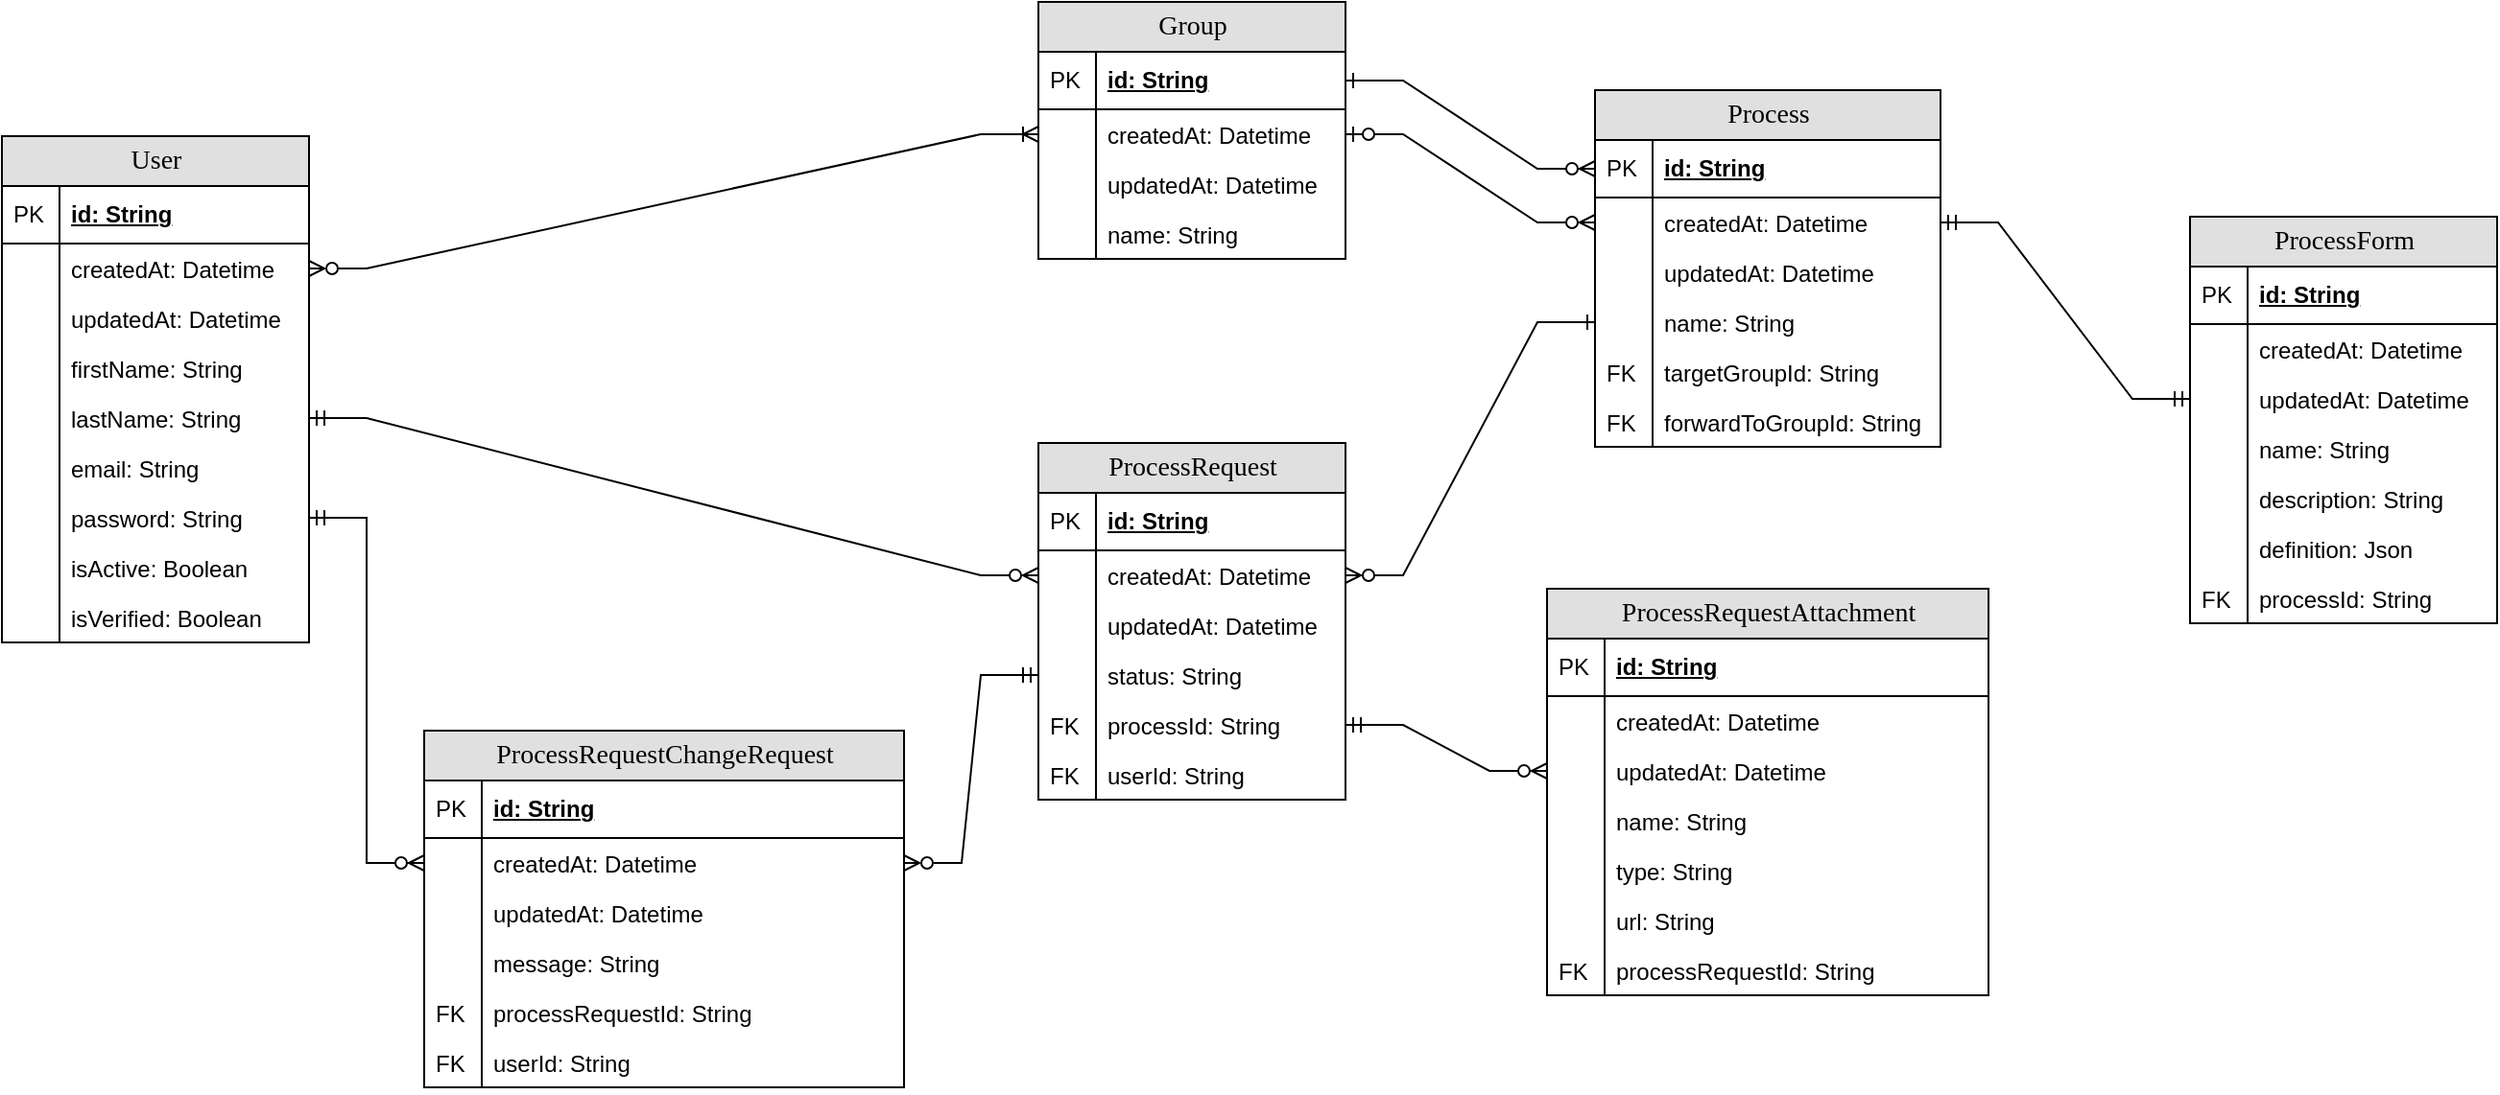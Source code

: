 <mxfile version="19.0.3" type="google"><diagram name="Page-1" id="e56a1550-8fbb-45ad-956c-1786394a9013"><mxGraphModel grid="1" page="1" gridSize="10" guides="1" tooltips="1" connect="1" arrows="1" fold="1" pageScale="1" pageWidth="1100" pageHeight="850" background="none" math="0" shadow="0"><root><mxCell id="0"/><mxCell id="1" parent="0"/><mxCell id="2e49270ec7c68f3f-8" value="Group" style="swimlane;html=1;fontStyle=0;childLayout=stackLayout;horizontal=1;startSize=26;fillColor=#e0e0e0;horizontalStack=0;resizeParent=1;resizeLast=0;collapsible=1;marginBottom=0;swimlaneFillColor=#ffffff;align=center;rounded=0;shadow=0;comic=0;labelBackgroundColor=none;strokeWidth=1;fontFamily=Verdana;fontSize=14;swimlaneLine=1;" vertex="1" parent="1"><mxGeometry x="940" y="142" width="160" height="134" as="geometry"/></mxCell><mxCell id="2e49270ec7c68f3f-9" value="id: String" style="shape=partialRectangle;top=0;left=0;right=0;bottom=1;html=1;align=left;verticalAlign=middle;fillColor=none;spacingLeft=34;spacingRight=4;whiteSpace=wrap;overflow=hidden;rotatable=0;points=[[0,0.5],[1,0.5]];portConstraint=eastwest;dropTarget=0;fontStyle=5;" vertex="1" parent="2e49270ec7c68f3f-8"><mxGeometry y="26" width="160" height="30" as="geometry"/></mxCell><mxCell id="2e49270ec7c68f3f-10" value="PK" style="shape=partialRectangle;top=0;left=0;bottom=0;html=1;fillColor=none;align=left;verticalAlign=middle;spacingLeft=4;spacingRight=4;whiteSpace=wrap;overflow=hidden;rotatable=0;points=[];portConstraint=eastwest;part=1;" vertex="1" connectable="0" parent="2e49270ec7c68f3f-9"><mxGeometry width="30" height="30" as="geometry"/></mxCell><mxCell id="2e49270ec7c68f3f-11" value="createdAt: Datetime" style="shape=partialRectangle;top=0;left=0;right=0;bottom=0;html=1;align=left;verticalAlign=top;fillColor=none;spacingLeft=34;spacingRight=4;whiteSpace=wrap;overflow=hidden;rotatable=0;points=[[0,0.5],[1,0.5]];portConstraint=eastwest;dropTarget=0;" vertex="1" parent="2e49270ec7c68f3f-8"><mxGeometry y="56" width="160" height="26" as="geometry"/></mxCell><mxCell id="2e49270ec7c68f3f-12" value="" style="shape=partialRectangle;top=0;left=0;bottom=0;html=1;fillColor=none;align=left;verticalAlign=top;spacingLeft=4;spacingRight=4;whiteSpace=wrap;overflow=hidden;rotatable=0;points=[];portConstraint=eastwest;part=1;" vertex="1" connectable="0" parent="2e49270ec7c68f3f-11"><mxGeometry width="30" height="26" as="geometry"/></mxCell><mxCell id="2e49270ec7c68f3f-13" value="updatedAt: Datetime" style="shape=partialRectangle;top=0;left=0;right=0;bottom=0;html=1;align=left;verticalAlign=top;fillColor=none;spacingLeft=34;spacingRight=4;whiteSpace=wrap;overflow=hidden;rotatable=0;points=[[0,0.5],[1,0.5]];portConstraint=eastwest;dropTarget=0;" vertex="1" parent="2e49270ec7c68f3f-8"><mxGeometry y="82" width="160" height="26" as="geometry"/></mxCell><mxCell id="2e49270ec7c68f3f-14" value="" style="shape=partialRectangle;top=0;left=0;bottom=0;html=1;fillColor=none;align=left;verticalAlign=top;spacingLeft=4;spacingRight=4;whiteSpace=wrap;overflow=hidden;rotatable=0;points=[];portConstraint=eastwest;part=1;" vertex="1" connectable="0" parent="2e49270ec7c68f3f-13"><mxGeometry width="30" height="26" as="geometry"/></mxCell><mxCell id="2e49270ec7c68f3f-15" value="name: String" style="shape=partialRectangle;top=0;left=0;right=0;bottom=0;html=1;align=left;verticalAlign=top;fillColor=none;spacingLeft=34;spacingRight=4;whiteSpace=wrap;overflow=hidden;rotatable=0;points=[[0,0.5],[1,0.5]];portConstraint=eastwest;dropTarget=0;" vertex="1" parent="2e49270ec7c68f3f-8"><mxGeometry y="108" width="160" height="26" as="geometry"/></mxCell><mxCell id="2e49270ec7c68f3f-16" value="" style="shape=partialRectangle;top=0;left=0;bottom=0;html=1;fillColor=none;align=left;verticalAlign=top;spacingLeft=4;spacingRight=4;whiteSpace=wrap;overflow=hidden;rotatable=0;points=[];portConstraint=eastwest;part=1;" vertex="1" connectable="0" parent="2e49270ec7c68f3f-15"><mxGeometry width="30" height="26" as="geometry"/></mxCell><mxCell id="2e49270ec7c68f3f-80" value="User" style="swimlane;html=1;fontStyle=0;childLayout=stackLayout;horizontal=1;startSize=26;fillColor=#e0e0e0;horizontalStack=0;resizeParent=1;resizeLast=0;collapsible=1;marginBottom=0;swimlaneFillColor=#ffffff;align=center;rounded=0;shadow=0;comic=0;labelBackgroundColor=none;strokeWidth=1;fontFamily=Verdana;fontSize=14" vertex="1" parent="1"><mxGeometry x="400" y="212" width="160" height="264" as="geometry"/></mxCell><mxCell id="2e49270ec7c68f3f-81" value="id: String" style="shape=partialRectangle;top=0;left=0;right=0;bottom=1;html=1;align=left;verticalAlign=middle;fillColor=none;spacingLeft=34;spacingRight=4;whiteSpace=wrap;overflow=hidden;rotatable=0;points=[[0,0.5],[1,0.5]];portConstraint=eastwest;dropTarget=0;fontStyle=5;" vertex="1" parent="2e49270ec7c68f3f-80"><mxGeometry y="26" width="160" height="30" as="geometry"/></mxCell><mxCell id="2e49270ec7c68f3f-82" value="PK" style="shape=partialRectangle;top=0;left=0;bottom=0;html=1;fillColor=none;align=left;verticalAlign=middle;spacingLeft=4;spacingRight=4;whiteSpace=wrap;overflow=hidden;rotatable=0;points=[];portConstraint=eastwest;part=1;" vertex="1" connectable="0" parent="2e49270ec7c68f3f-81"><mxGeometry width="30" height="30" as="geometry"/></mxCell><mxCell id="2e49270ec7c68f3f-83" value="createdAt: Datetime" style="shape=partialRectangle;top=0;left=0;right=0;bottom=0;html=1;align=left;verticalAlign=top;fillColor=none;spacingLeft=34;spacingRight=4;whiteSpace=wrap;overflow=hidden;rotatable=0;points=[[0,0.5],[1,0.5]];portConstraint=eastwest;dropTarget=0;" vertex="1" parent="2e49270ec7c68f3f-80"><mxGeometry y="56" width="160" height="26" as="geometry"/></mxCell><mxCell id="2e49270ec7c68f3f-84" value="" style="shape=partialRectangle;top=0;left=0;bottom=0;html=1;fillColor=none;align=left;verticalAlign=top;spacingLeft=4;spacingRight=4;whiteSpace=wrap;overflow=hidden;rotatable=0;points=[];portConstraint=eastwest;part=1;" vertex="1" connectable="0" parent="2e49270ec7c68f3f-83"><mxGeometry width="30" height="26" as="geometry"/></mxCell><mxCell id="2e49270ec7c68f3f-85" value="updatedAt: Datetime" style="shape=partialRectangle;top=0;left=0;right=0;bottom=0;html=1;align=left;verticalAlign=top;fillColor=none;spacingLeft=34;spacingRight=4;whiteSpace=wrap;overflow=hidden;rotatable=0;points=[[0,0.5],[1,0.5]];portConstraint=eastwest;dropTarget=0;" vertex="1" parent="2e49270ec7c68f3f-80"><mxGeometry y="82" width="160" height="26" as="geometry"/></mxCell><mxCell id="2e49270ec7c68f3f-86" value="" style="shape=partialRectangle;top=0;left=0;bottom=0;html=1;fillColor=none;align=left;verticalAlign=top;spacingLeft=4;spacingRight=4;whiteSpace=wrap;overflow=hidden;rotatable=0;points=[];portConstraint=eastwest;part=1;" vertex="1" connectable="0" parent="2e49270ec7c68f3f-85"><mxGeometry width="30" height="26" as="geometry"/></mxCell><mxCell id="2e49270ec7c68f3f-87" value="firstName: String" style="shape=partialRectangle;top=0;left=0;right=0;bottom=0;html=1;align=left;verticalAlign=top;fillColor=none;spacingLeft=34;spacingRight=4;whiteSpace=wrap;overflow=hidden;rotatable=0;points=[[0,0.5],[1,0.5]];portConstraint=eastwest;dropTarget=0;" vertex="1" parent="2e49270ec7c68f3f-80"><mxGeometry y="108" width="160" height="26" as="geometry"/></mxCell><mxCell id="2e49270ec7c68f3f-88" value="" style="shape=partialRectangle;top=0;left=0;bottom=0;html=1;fillColor=none;align=left;verticalAlign=top;spacingLeft=4;spacingRight=4;whiteSpace=wrap;overflow=hidden;rotatable=0;points=[];portConstraint=eastwest;part=1;" vertex="1" connectable="0" parent="2e49270ec7c68f3f-87"><mxGeometry width="30" height="26" as="geometry"/></mxCell><mxCell id="59SVk3p8i4nFDB2TL6U5-1" value="lastName: String" style="shape=partialRectangle;top=0;left=0;right=0;bottom=0;html=1;align=left;verticalAlign=top;fillColor=none;spacingLeft=34;spacingRight=4;whiteSpace=wrap;overflow=hidden;rotatable=0;points=[[0,0.5],[1,0.5]];portConstraint=eastwest;dropTarget=0;" vertex="1" parent="2e49270ec7c68f3f-80"><mxGeometry y="134" width="160" height="26" as="geometry"/></mxCell><mxCell id="59SVk3p8i4nFDB2TL6U5-2" value="" style="shape=partialRectangle;top=0;left=0;bottom=0;html=1;fillColor=none;align=left;verticalAlign=top;spacingLeft=4;spacingRight=4;whiteSpace=wrap;overflow=hidden;rotatable=0;points=[];portConstraint=eastwest;part=1;" connectable="0" vertex="1" parent="59SVk3p8i4nFDB2TL6U5-1"><mxGeometry width="30" height="26" as="geometry"/></mxCell><mxCell id="shc8EMDoFWBf46ZLIKAU-9" value="email: String" style="shape=partialRectangle;top=0;left=0;right=0;bottom=0;html=1;align=left;verticalAlign=top;fillColor=none;spacingLeft=34;spacingRight=4;whiteSpace=wrap;overflow=hidden;rotatable=0;points=[[0,0.5],[1,0.5]];portConstraint=eastwest;dropTarget=0;" vertex="1" parent="2e49270ec7c68f3f-80"><mxGeometry y="160" width="160" height="26" as="geometry"/></mxCell><mxCell id="shc8EMDoFWBf46ZLIKAU-10" value="" style="shape=partialRectangle;top=0;left=0;bottom=0;html=1;fillColor=none;align=left;verticalAlign=top;spacingLeft=4;spacingRight=4;whiteSpace=wrap;overflow=hidden;rotatable=0;points=[];portConstraint=eastwest;part=1;" connectable="0" vertex="1" parent="shc8EMDoFWBf46ZLIKAU-9"><mxGeometry width="30" height="26" as="geometry"/></mxCell><mxCell id="shc8EMDoFWBf46ZLIKAU-11" value="password: String" style="shape=partialRectangle;top=0;left=0;right=0;bottom=0;html=1;align=left;verticalAlign=top;fillColor=none;spacingLeft=34;spacingRight=4;whiteSpace=wrap;overflow=hidden;rotatable=0;points=[[0,0.5],[1,0.5]];portConstraint=eastwest;dropTarget=0;" vertex="1" parent="2e49270ec7c68f3f-80"><mxGeometry y="186" width="160" height="26" as="geometry"/></mxCell><mxCell id="shc8EMDoFWBf46ZLIKAU-12" value="" style="shape=partialRectangle;top=0;left=0;bottom=0;html=1;fillColor=none;align=left;verticalAlign=top;spacingLeft=4;spacingRight=4;whiteSpace=wrap;overflow=hidden;rotatable=0;points=[];portConstraint=eastwest;part=1;" connectable="0" vertex="1" parent="shc8EMDoFWBf46ZLIKAU-11"><mxGeometry width="30" height="26" as="geometry"/></mxCell><mxCell id="shc8EMDoFWBf46ZLIKAU-15" value="isActive: Boolean" style="shape=partialRectangle;top=0;left=0;right=0;bottom=0;html=1;align=left;verticalAlign=top;fillColor=none;spacingLeft=34;spacingRight=4;whiteSpace=wrap;overflow=hidden;rotatable=0;points=[[0,0.5],[1,0.5]];portConstraint=eastwest;dropTarget=0;" vertex="1" parent="2e49270ec7c68f3f-80"><mxGeometry y="212" width="160" height="26" as="geometry"/></mxCell><mxCell id="shc8EMDoFWBf46ZLIKAU-16" value="" style="shape=partialRectangle;top=0;left=0;bottom=0;html=1;fillColor=none;align=left;verticalAlign=top;spacingLeft=4;spacingRight=4;whiteSpace=wrap;overflow=hidden;rotatable=0;points=[];portConstraint=eastwest;part=1;" connectable="0" vertex="1" parent="shc8EMDoFWBf46ZLIKAU-15"><mxGeometry width="30" height="26" as="geometry"/></mxCell><mxCell id="shc8EMDoFWBf46ZLIKAU-17" value="isVerified: Boolean" style="shape=partialRectangle;top=0;left=0;right=0;bottom=0;html=1;align=left;verticalAlign=top;fillColor=none;spacingLeft=34;spacingRight=4;whiteSpace=wrap;overflow=hidden;rotatable=0;points=[[0,0.5],[1,0.5]];portConstraint=eastwest;dropTarget=0;" vertex="1" parent="2e49270ec7c68f3f-80"><mxGeometry y="238" width="160" height="26" as="geometry"/></mxCell><mxCell id="shc8EMDoFWBf46ZLIKAU-18" value="" style="shape=partialRectangle;top=0;left=0;bottom=0;html=1;fillColor=none;align=left;verticalAlign=top;spacingLeft=4;spacingRight=4;whiteSpace=wrap;overflow=hidden;rotatable=0;points=[];portConstraint=eastwest;part=1;" connectable="0" vertex="1" parent="shc8EMDoFWBf46ZLIKAU-17"><mxGeometry width="30" height="26" as="geometry"/></mxCell><mxCell id="59SVk3p8i4nFDB2TL6U5-25" value="Process" style="swimlane;html=1;fontStyle=0;childLayout=stackLayout;horizontal=1;startSize=26;fillColor=#e0e0e0;horizontalStack=0;resizeParent=1;resizeLast=0;collapsible=1;marginBottom=0;swimlaneFillColor=#ffffff;align=center;rounded=0;shadow=0;comic=0;labelBackgroundColor=none;strokeWidth=1;fontFamily=Verdana;fontSize=14;swimlaneLine=1;" vertex="1" parent="1"><mxGeometry x="1230" y="188" width="180" height="186" as="geometry"/></mxCell><mxCell id="59SVk3p8i4nFDB2TL6U5-26" value="id: String" style="shape=partialRectangle;top=0;left=0;right=0;bottom=1;html=1;align=left;verticalAlign=middle;fillColor=none;spacingLeft=34;spacingRight=4;whiteSpace=wrap;overflow=hidden;rotatable=0;points=[[0,0.5],[1,0.5]];portConstraint=eastwest;dropTarget=0;fontStyle=5;" vertex="1" parent="59SVk3p8i4nFDB2TL6U5-25"><mxGeometry y="26" width="180" height="30" as="geometry"/></mxCell><mxCell id="59SVk3p8i4nFDB2TL6U5-27" value="PK" style="shape=partialRectangle;top=0;left=0;bottom=0;html=1;fillColor=none;align=left;verticalAlign=middle;spacingLeft=4;spacingRight=4;whiteSpace=wrap;overflow=hidden;rotatable=0;points=[];portConstraint=eastwest;part=1;" connectable="0" vertex="1" parent="59SVk3p8i4nFDB2TL6U5-26"><mxGeometry width="30" height="30" as="geometry"/></mxCell><mxCell id="59SVk3p8i4nFDB2TL6U5-28" value="createdAt: Datetime" style="shape=partialRectangle;top=0;left=0;right=0;bottom=0;html=1;align=left;verticalAlign=top;fillColor=none;spacingLeft=34;spacingRight=4;whiteSpace=wrap;overflow=hidden;rotatable=0;points=[[0,0.5],[1,0.5]];portConstraint=eastwest;dropTarget=0;" vertex="1" parent="59SVk3p8i4nFDB2TL6U5-25"><mxGeometry y="56" width="180" height="26" as="geometry"/></mxCell><mxCell id="59SVk3p8i4nFDB2TL6U5-29" value="" style="shape=partialRectangle;top=0;left=0;bottom=0;html=1;fillColor=none;align=left;verticalAlign=top;spacingLeft=4;spacingRight=4;whiteSpace=wrap;overflow=hidden;rotatable=0;points=[];portConstraint=eastwest;part=1;" connectable="0" vertex="1" parent="59SVk3p8i4nFDB2TL6U5-28"><mxGeometry width="30" height="26" as="geometry"/></mxCell><mxCell id="59SVk3p8i4nFDB2TL6U5-30" value="updatedAt: Datetime" style="shape=partialRectangle;top=0;left=0;right=0;bottom=0;html=1;align=left;verticalAlign=top;fillColor=none;spacingLeft=34;spacingRight=4;whiteSpace=wrap;overflow=hidden;rotatable=0;points=[[0,0.5],[1,0.5]];portConstraint=eastwest;dropTarget=0;" vertex="1" parent="59SVk3p8i4nFDB2TL6U5-25"><mxGeometry y="82" width="180" height="26" as="geometry"/></mxCell><mxCell id="59SVk3p8i4nFDB2TL6U5-31" value="" style="shape=partialRectangle;top=0;left=0;bottom=0;html=1;fillColor=none;align=left;verticalAlign=top;spacingLeft=4;spacingRight=4;whiteSpace=wrap;overflow=hidden;rotatable=0;points=[];portConstraint=eastwest;part=1;" connectable="0" vertex="1" parent="59SVk3p8i4nFDB2TL6U5-30"><mxGeometry width="30" height="26" as="geometry"/></mxCell><mxCell id="59SVk3p8i4nFDB2TL6U5-32" value="name: String" style="shape=partialRectangle;top=0;left=0;right=0;bottom=0;html=1;align=left;verticalAlign=top;fillColor=none;spacingLeft=34;spacingRight=4;whiteSpace=wrap;overflow=hidden;rotatable=0;points=[[0,0.5],[1,0.5]];portConstraint=eastwest;dropTarget=0;" vertex="1" parent="59SVk3p8i4nFDB2TL6U5-25"><mxGeometry y="108" width="180" height="26" as="geometry"/></mxCell><mxCell id="59SVk3p8i4nFDB2TL6U5-33" value="" style="shape=partialRectangle;top=0;left=0;bottom=0;html=1;fillColor=none;align=left;verticalAlign=top;spacingLeft=4;spacingRight=4;whiteSpace=wrap;overflow=hidden;rotatable=0;points=[];portConstraint=eastwest;part=1;" connectable="0" vertex="1" parent="59SVk3p8i4nFDB2TL6U5-32"><mxGeometry width="30" height="26" as="geometry"/></mxCell><mxCell id="59SVk3p8i4nFDB2TL6U5-34" value="targetGroupId: String" style="shape=partialRectangle;top=0;left=0;right=0;bottom=0;html=1;align=left;verticalAlign=top;fillColor=none;spacingLeft=34;spacingRight=4;whiteSpace=wrap;overflow=hidden;rotatable=0;points=[[0,0.5],[1,0.5]];portConstraint=eastwest;dropTarget=0;" vertex="1" parent="59SVk3p8i4nFDB2TL6U5-25"><mxGeometry y="134" width="180" height="26" as="geometry"/></mxCell><mxCell id="59SVk3p8i4nFDB2TL6U5-35" value="FK" style="shape=partialRectangle;top=0;left=0;bottom=0;html=1;fillColor=none;align=left;verticalAlign=top;spacingLeft=4;spacingRight=4;whiteSpace=wrap;overflow=hidden;rotatable=0;points=[];portConstraint=eastwest;part=1;" connectable="0" vertex="1" parent="59SVk3p8i4nFDB2TL6U5-34"><mxGeometry width="30" height="26" as="geometry"/></mxCell><mxCell id="59SVk3p8i4nFDB2TL6U5-36" value="forwardToGroupId: String" style="shape=partialRectangle;top=0;left=0;right=0;bottom=0;html=1;align=left;verticalAlign=top;fillColor=none;spacingLeft=34;spacingRight=4;whiteSpace=wrap;overflow=hidden;rotatable=0;points=[[0,0.5],[1,0.5]];portConstraint=eastwest;dropTarget=0;" vertex="1" parent="59SVk3p8i4nFDB2TL6U5-25"><mxGeometry y="160" width="180" height="26" as="geometry"/></mxCell><mxCell id="59SVk3p8i4nFDB2TL6U5-37" value="FK" style="shape=partialRectangle;top=0;left=0;bottom=0;html=1;fillColor=none;align=left;verticalAlign=top;spacingLeft=4;spacingRight=4;whiteSpace=wrap;overflow=hidden;rotatable=0;points=[];portConstraint=eastwest;part=1;" connectable="0" vertex="1" parent="59SVk3p8i4nFDB2TL6U5-36"><mxGeometry width="30" height="26" as="geometry"/></mxCell><mxCell id="59SVk3p8i4nFDB2TL6U5-38" value="ProcessRequest" style="swimlane;html=1;fontStyle=0;childLayout=stackLayout;horizontal=1;startSize=26;fillColor=#e0e0e0;horizontalStack=0;resizeParent=1;resizeLast=0;collapsible=1;marginBottom=0;swimlaneFillColor=#ffffff;align=center;rounded=0;shadow=0;comic=0;labelBackgroundColor=none;strokeWidth=1;fontFamily=Verdana;fontSize=14;swimlaneLine=1;" vertex="1" parent="1"><mxGeometry x="940" y="372" width="160" height="186" as="geometry"/></mxCell><mxCell id="59SVk3p8i4nFDB2TL6U5-39" value="id: String" style="shape=partialRectangle;top=0;left=0;right=0;bottom=1;html=1;align=left;verticalAlign=middle;fillColor=none;spacingLeft=34;spacingRight=4;whiteSpace=wrap;overflow=hidden;rotatable=0;points=[[0,0.5],[1,0.5]];portConstraint=eastwest;dropTarget=0;fontStyle=5;" vertex="1" parent="59SVk3p8i4nFDB2TL6U5-38"><mxGeometry y="26" width="160" height="30" as="geometry"/></mxCell><mxCell id="59SVk3p8i4nFDB2TL6U5-40" value="PK" style="shape=partialRectangle;top=0;left=0;bottom=0;html=1;fillColor=none;align=left;verticalAlign=middle;spacingLeft=4;spacingRight=4;whiteSpace=wrap;overflow=hidden;rotatable=0;points=[];portConstraint=eastwest;part=1;" connectable="0" vertex="1" parent="59SVk3p8i4nFDB2TL6U5-39"><mxGeometry width="30" height="30" as="geometry"/></mxCell><mxCell id="59SVk3p8i4nFDB2TL6U5-41" value="createdAt: Datetime" style="shape=partialRectangle;top=0;left=0;right=0;bottom=0;html=1;align=left;verticalAlign=top;fillColor=none;spacingLeft=34;spacingRight=4;whiteSpace=wrap;overflow=hidden;rotatable=0;points=[[0,0.5],[1,0.5]];portConstraint=eastwest;dropTarget=0;" vertex="1" parent="59SVk3p8i4nFDB2TL6U5-38"><mxGeometry y="56" width="160" height="26" as="geometry"/></mxCell><mxCell id="59SVk3p8i4nFDB2TL6U5-42" value="" style="shape=partialRectangle;top=0;left=0;bottom=0;html=1;fillColor=none;align=left;verticalAlign=top;spacingLeft=4;spacingRight=4;whiteSpace=wrap;overflow=hidden;rotatable=0;points=[];portConstraint=eastwest;part=1;" connectable="0" vertex="1" parent="59SVk3p8i4nFDB2TL6U5-41"><mxGeometry width="30" height="26" as="geometry"/></mxCell><mxCell id="59SVk3p8i4nFDB2TL6U5-43" value="updatedAt: Datetime" style="shape=partialRectangle;top=0;left=0;right=0;bottom=0;html=1;align=left;verticalAlign=top;fillColor=none;spacingLeft=34;spacingRight=4;whiteSpace=wrap;overflow=hidden;rotatable=0;points=[[0,0.5],[1,0.5]];portConstraint=eastwest;dropTarget=0;" vertex="1" parent="59SVk3p8i4nFDB2TL6U5-38"><mxGeometry y="82" width="160" height="26" as="geometry"/></mxCell><mxCell id="59SVk3p8i4nFDB2TL6U5-44" value="" style="shape=partialRectangle;top=0;left=0;bottom=0;html=1;fillColor=none;align=left;verticalAlign=top;spacingLeft=4;spacingRight=4;whiteSpace=wrap;overflow=hidden;rotatable=0;points=[];portConstraint=eastwest;part=1;" connectable="0" vertex="1" parent="59SVk3p8i4nFDB2TL6U5-43"><mxGeometry width="30" height="26" as="geometry"/></mxCell><mxCell id="59SVk3p8i4nFDB2TL6U5-45" value="status: String" style="shape=partialRectangle;top=0;left=0;right=0;bottom=0;html=1;align=left;verticalAlign=top;fillColor=none;spacingLeft=34;spacingRight=4;whiteSpace=wrap;overflow=hidden;rotatable=0;points=[[0,0.5],[1,0.5]];portConstraint=eastwest;dropTarget=0;" vertex="1" parent="59SVk3p8i4nFDB2TL6U5-38"><mxGeometry y="108" width="160" height="26" as="geometry"/></mxCell><mxCell id="59SVk3p8i4nFDB2TL6U5-46" value="" style="shape=partialRectangle;top=0;left=0;bottom=0;html=1;fillColor=none;align=left;verticalAlign=top;spacingLeft=4;spacingRight=4;whiteSpace=wrap;overflow=hidden;rotatable=0;points=[];portConstraint=eastwest;part=1;" connectable="0" vertex="1" parent="59SVk3p8i4nFDB2TL6U5-45"><mxGeometry width="30" height="26" as="geometry"/></mxCell><mxCell id="59SVk3p8i4nFDB2TL6U5-47" value="processId: String" style="shape=partialRectangle;top=0;left=0;right=0;bottom=0;html=1;align=left;verticalAlign=top;fillColor=none;spacingLeft=34;spacingRight=4;whiteSpace=wrap;overflow=hidden;rotatable=0;points=[[0,0.5],[1,0.5]];portConstraint=eastwest;dropTarget=0;" vertex="1" parent="59SVk3p8i4nFDB2TL6U5-38"><mxGeometry y="134" width="160" height="26" as="geometry"/></mxCell><mxCell id="59SVk3p8i4nFDB2TL6U5-48" value="FK" style="shape=partialRectangle;top=0;left=0;bottom=0;html=1;fillColor=none;align=left;verticalAlign=top;spacingLeft=4;spacingRight=4;whiteSpace=wrap;overflow=hidden;rotatable=0;points=[];portConstraint=eastwest;part=1;" connectable="0" vertex="1" parent="59SVk3p8i4nFDB2TL6U5-47"><mxGeometry width="30" height="26" as="geometry"/></mxCell><mxCell id="59SVk3p8i4nFDB2TL6U5-49" value="userId: String" style="shape=partialRectangle;top=0;left=0;right=0;bottom=0;html=1;align=left;verticalAlign=top;fillColor=none;spacingLeft=34;spacingRight=4;whiteSpace=wrap;overflow=hidden;rotatable=0;points=[[0,0.5],[1,0.5]];portConstraint=eastwest;dropTarget=0;" vertex="1" parent="59SVk3p8i4nFDB2TL6U5-38"><mxGeometry y="160" width="160" height="26" as="geometry"/></mxCell><mxCell id="59SVk3p8i4nFDB2TL6U5-50" value="FK" style="shape=partialRectangle;top=0;left=0;bottom=0;html=1;fillColor=none;align=left;verticalAlign=top;spacingLeft=4;spacingRight=4;whiteSpace=wrap;overflow=hidden;rotatable=0;points=[];portConstraint=eastwest;part=1;" connectable="0" vertex="1" parent="59SVk3p8i4nFDB2TL6U5-49"><mxGeometry width="30" height="26" as="geometry"/></mxCell><mxCell id="59SVk3p8i4nFDB2TL6U5-51" value="ProcessRequestAttachment" style="swimlane;html=1;fontStyle=0;childLayout=stackLayout;horizontal=1;startSize=26;fillColor=#e0e0e0;horizontalStack=0;resizeParent=1;resizeLast=0;collapsible=1;marginBottom=0;swimlaneFillColor=#ffffff;align=center;rounded=0;shadow=0;comic=0;labelBackgroundColor=none;strokeWidth=1;fontFamily=Verdana;fontSize=14;swimlaneLine=1;" vertex="1" parent="1"><mxGeometry x="1205" y="448" width="230" height="212" as="geometry"/></mxCell><mxCell id="59SVk3p8i4nFDB2TL6U5-52" value="id: String" style="shape=partialRectangle;top=0;left=0;right=0;bottom=1;html=1;align=left;verticalAlign=middle;fillColor=none;spacingLeft=34;spacingRight=4;whiteSpace=wrap;overflow=hidden;rotatable=0;points=[[0,0.5],[1,0.5]];portConstraint=eastwest;dropTarget=0;fontStyle=5;" vertex="1" parent="59SVk3p8i4nFDB2TL6U5-51"><mxGeometry y="26" width="230" height="30" as="geometry"/></mxCell><mxCell id="59SVk3p8i4nFDB2TL6U5-53" value="PK" style="shape=partialRectangle;top=0;left=0;bottom=0;html=1;fillColor=none;align=left;verticalAlign=middle;spacingLeft=4;spacingRight=4;whiteSpace=wrap;overflow=hidden;rotatable=0;points=[];portConstraint=eastwest;part=1;" connectable="0" vertex="1" parent="59SVk3p8i4nFDB2TL6U5-52"><mxGeometry width="30" height="30" as="geometry"/></mxCell><mxCell id="59SVk3p8i4nFDB2TL6U5-54" value="createdAt: Datetime" style="shape=partialRectangle;top=0;left=0;right=0;bottom=0;html=1;align=left;verticalAlign=top;fillColor=none;spacingLeft=34;spacingRight=4;whiteSpace=wrap;overflow=hidden;rotatable=0;points=[[0,0.5],[1,0.5]];portConstraint=eastwest;dropTarget=0;" vertex="1" parent="59SVk3p8i4nFDB2TL6U5-51"><mxGeometry y="56" width="230" height="26" as="geometry"/></mxCell><mxCell id="59SVk3p8i4nFDB2TL6U5-55" value="" style="shape=partialRectangle;top=0;left=0;bottom=0;html=1;fillColor=none;align=left;verticalAlign=top;spacingLeft=4;spacingRight=4;whiteSpace=wrap;overflow=hidden;rotatable=0;points=[];portConstraint=eastwest;part=1;" connectable="0" vertex="1" parent="59SVk3p8i4nFDB2TL6U5-54"><mxGeometry width="30" height="26" as="geometry"/></mxCell><mxCell id="59SVk3p8i4nFDB2TL6U5-56" value="updatedAt: Datetime" style="shape=partialRectangle;top=0;left=0;right=0;bottom=0;html=1;align=left;verticalAlign=top;fillColor=none;spacingLeft=34;spacingRight=4;whiteSpace=wrap;overflow=hidden;rotatable=0;points=[[0,0.5],[1,0.5]];portConstraint=eastwest;dropTarget=0;" vertex="1" parent="59SVk3p8i4nFDB2TL6U5-51"><mxGeometry y="82" width="230" height="26" as="geometry"/></mxCell><mxCell id="59SVk3p8i4nFDB2TL6U5-57" value="" style="shape=partialRectangle;top=0;left=0;bottom=0;html=1;fillColor=none;align=left;verticalAlign=top;spacingLeft=4;spacingRight=4;whiteSpace=wrap;overflow=hidden;rotatable=0;points=[];portConstraint=eastwest;part=1;" connectable="0" vertex="1" parent="59SVk3p8i4nFDB2TL6U5-56"><mxGeometry width="30" height="26" as="geometry"/></mxCell><mxCell id="59SVk3p8i4nFDB2TL6U5-58" value="name: String" style="shape=partialRectangle;top=0;left=0;right=0;bottom=0;html=1;align=left;verticalAlign=top;fillColor=none;spacingLeft=34;spacingRight=4;whiteSpace=wrap;overflow=hidden;rotatable=0;points=[[0,0.5],[1,0.5]];portConstraint=eastwest;dropTarget=0;" vertex="1" parent="59SVk3p8i4nFDB2TL6U5-51"><mxGeometry y="108" width="230" height="26" as="geometry"/></mxCell><mxCell id="59SVk3p8i4nFDB2TL6U5-59" value="" style="shape=partialRectangle;top=0;left=0;bottom=0;html=1;fillColor=none;align=left;verticalAlign=top;spacingLeft=4;spacingRight=4;whiteSpace=wrap;overflow=hidden;rotatable=0;points=[];portConstraint=eastwest;part=1;" connectable="0" vertex="1" parent="59SVk3p8i4nFDB2TL6U5-58"><mxGeometry width="30" height="26" as="geometry"/></mxCell><mxCell id="59SVk3p8i4nFDB2TL6U5-60" value="type: String" style="shape=partialRectangle;top=0;left=0;right=0;bottom=0;html=1;align=left;verticalAlign=top;fillColor=none;spacingLeft=34;spacingRight=4;whiteSpace=wrap;overflow=hidden;rotatable=0;points=[[0,0.5],[1,0.5]];portConstraint=eastwest;dropTarget=0;" vertex="1" parent="59SVk3p8i4nFDB2TL6U5-51"><mxGeometry y="134" width="230" height="26" as="geometry"/></mxCell><mxCell id="59SVk3p8i4nFDB2TL6U5-61" value="" style="shape=partialRectangle;top=0;left=0;bottom=0;html=1;fillColor=none;align=left;verticalAlign=top;spacingLeft=4;spacingRight=4;whiteSpace=wrap;overflow=hidden;rotatable=0;points=[];portConstraint=eastwest;part=1;" connectable="0" vertex="1" parent="59SVk3p8i4nFDB2TL6U5-60"><mxGeometry width="30" height="26" as="geometry"/></mxCell><mxCell id="59SVk3p8i4nFDB2TL6U5-62" value="url: String" style="shape=partialRectangle;top=0;left=0;right=0;bottom=0;html=1;align=left;verticalAlign=top;fillColor=none;spacingLeft=34;spacingRight=4;whiteSpace=wrap;overflow=hidden;rotatable=0;points=[[0,0.5],[1,0.5]];portConstraint=eastwest;dropTarget=0;" vertex="1" parent="59SVk3p8i4nFDB2TL6U5-51"><mxGeometry y="160" width="230" height="26" as="geometry"/></mxCell><mxCell id="59SVk3p8i4nFDB2TL6U5-63" value="" style="shape=partialRectangle;top=0;left=0;bottom=0;html=1;fillColor=none;align=left;verticalAlign=top;spacingLeft=4;spacingRight=4;whiteSpace=wrap;overflow=hidden;rotatable=0;points=[];portConstraint=eastwest;part=1;" connectable="0" vertex="1" parent="59SVk3p8i4nFDB2TL6U5-62"><mxGeometry width="30" height="26" as="geometry"/></mxCell><mxCell id="59SVk3p8i4nFDB2TL6U5-64" value="processRequestId: String" style="shape=partialRectangle;top=0;left=0;right=0;bottom=0;html=1;align=left;verticalAlign=top;fillColor=none;spacingLeft=34;spacingRight=4;whiteSpace=wrap;overflow=hidden;rotatable=0;points=[[0,0.5],[1,0.5]];portConstraint=eastwest;dropTarget=0;" vertex="1" parent="59SVk3p8i4nFDB2TL6U5-51"><mxGeometry y="186" width="230" height="26" as="geometry"/></mxCell><mxCell id="59SVk3p8i4nFDB2TL6U5-65" value="FK" style="shape=partialRectangle;top=0;left=0;bottom=0;html=1;fillColor=none;align=left;verticalAlign=top;spacingLeft=4;spacingRight=4;whiteSpace=wrap;overflow=hidden;rotatable=0;points=[];portConstraint=eastwest;part=1;" connectable="0" vertex="1" parent="59SVk3p8i4nFDB2TL6U5-64"><mxGeometry width="30" height="26" as="geometry"/></mxCell><mxCell id="59SVk3p8i4nFDB2TL6U5-79" value="" style="edgeStyle=entityRelationEdgeStyle;fontSize=12;html=1;endArrow=ERzeroToMany;startArrow=ERmandOne;rounded=0;exitX=1;exitY=0.5;exitDx=0;exitDy=0;entryX=0;entryY=0.5;entryDx=0;entryDy=0;" edge="1" parent="1" source="59SVk3p8i4nFDB2TL6U5-1" target="59SVk3p8i4nFDB2TL6U5-41"><mxGeometry width="100" height="100" relative="1" as="geometry"><mxPoint x="570" y="806" as="sourcePoint"/><mxPoint x="670" y="706" as="targetPoint"/></mxGeometry></mxCell><mxCell id="59SVk3p8i4nFDB2TL6U5-82" value="" style="edgeStyle=entityRelationEdgeStyle;fontSize=12;html=1;endArrow=ERzeroToMany;endFill=1;rounded=0;exitX=1;exitY=0.5;exitDx=0;exitDy=0;entryX=0;entryY=0.5;entryDx=0;entryDy=0;startArrow=ERone;startFill=0;" edge="1" parent="1" source="2e49270ec7c68f3f-9" target="59SVk3p8i4nFDB2TL6U5-26"><mxGeometry width="100" height="100" relative="1" as="geometry"><mxPoint x="1110" y="258" as="sourcePoint"/><mxPoint x="1210" y="158" as="targetPoint"/></mxGeometry></mxCell><mxCell id="59SVk3p8i4nFDB2TL6U5-83" value="" style="edgeStyle=entityRelationEdgeStyle;fontSize=12;html=1;endArrow=ERzeroToMany;startArrow=ERzeroToOne;rounded=0;entryX=0;entryY=0.5;entryDx=0;entryDy=0;exitX=1;exitY=0.5;exitDx=0;exitDy=0;" edge="1" parent="1" source="2e49270ec7c68f3f-11" target="59SVk3p8i4nFDB2TL6U5-28"><mxGeometry width="100" height="100" relative="1" as="geometry"><mxPoint x="1090" y="372" as="sourcePoint"/><mxPoint x="1190" y="272" as="targetPoint"/></mxGeometry></mxCell><mxCell id="59SVk3p8i4nFDB2TL6U5-84" value="" style="edgeStyle=entityRelationEdgeStyle;fontSize=12;html=1;endArrow=ERzeroToMany;endFill=1;rounded=0;exitX=1;exitY=0.5;exitDx=0;exitDy=0;entryX=0;entryY=0.5;entryDx=0;entryDy=0;startArrow=ERmandOne;startFill=0;" edge="1" parent="1" source="59SVk3p8i4nFDB2TL6U5-47" target="59SVk3p8i4nFDB2TL6U5-56"><mxGeometry width="100" height="100" relative="1" as="geometry"><mxPoint x="1080" y="578" as="sourcePoint"/><mxPoint x="1180" y="478" as="targetPoint"/></mxGeometry></mxCell><mxCell id="59SVk3p8i4nFDB2TL6U5-85" value="" style="edgeStyle=entityRelationEdgeStyle;fontSize=12;html=1;endArrow=ERone;rounded=0;entryX=0;entryY=0.5;entryDx=0;entryDy=0;exitX=1;exitY=0.5;exitDx=0;exitDy=0;endFill=0;startArrow=ERzeroToMany;startFill=0;" edge="1" parent="1" source="59SVk3p8i4nFDB2TL6U5-41" target="59SVk3p8i4nFDB2TL6U5-32"><mxGeometry width="100" height="100" relative="1" as="geometry"><mxPoint x="1090" y="474" as="sourcePoint"/><mxPoint x="1190" y="374" as="targetPoint"/></mxGeometry></mxCell><mxCell id="59SVk3p8i4nFDB2TL6U5-86" value="" style="edgeStyle=entityRelationEdgeStyle;fontSize=12;html=1;endArrow=ERoneToMany;startArrow=ERzeroToMany;rounded=0;exitX=1;exitY=0.5;exitDx=0;exitDy=0;entryX=0;entryY=0.5;entryDx=0;entryDy=0;endFill=0;startFill=0;" edge="1" parent="1" source="2e49270ec7c68f3f-83" target="2e49270ec7c68f3f-11"><mxGeometry width="100" height="100" relative="1" as="geometry"><mxPoint x="590" y="636" as="sourcePoint"/><mxPoint x="690" y="536" as="targetPoint"/></mxGeometry></mxCell><mxCell id="59SVk3p8i4nFDB2TL6U5-87" value="ProcessForm" style="swimlane;html=1;fontStyle=0;childLayout=stackLayout;horizontal=1;startSize=26;fillColor=#e0e0e0;horizontalStack=0;resizeParent=1;resizeLast=0;collapsible=1;marginBottom=0;swimlaneFillColor=#ffffff;align=center;rounded=0;shadow=0;comic=0;labelBackgroundColor=none;strokeWidth=1;fontFamily=Verdana;fontSize=14;swimlaneLine=1;" vertex="1" parent="1"><mxGeometry x="1540" y="254" width="160" height="212" as="geometry"/></mxCell><mxCell id="59SVk3p8i4nFDB2TL6U5-88" value="id: String" style="shape=partialRectangle;top=0;left=0;right=0;bottom=1;html=1;align=left;verticalAlign=middle;fillColor=none;spacingLeft=34;spacingRight=4;whiteSpace=wrap;overflow=hidden;rotatable=0;points=[[0,0.5],[1,0.5]];portConstraint=eastwest;dropTarget=0;fontStyle=5;" vertex="1" parent="59SVk3p8i4nFDB2TL6U5-87"><mxGeometry y="26" width="160" height="30" as="geometry"/></mxCell><mxCell id="59SVk3p8i4nFDB2TL6U5-89" value="PK" style="shape=partialRectangle;top=0;left=0;bottom=0;html=1;fillColor=none;align=left;verticalAlign=middle;spacingLeft=4;spacingRight=4;whiteSpace=wrap;overflow=hidden;rotatable=0;points=[];portConstraint=eastwest;part=1;" connectable="0" vertex="1" parent="59SVk3p8i4nFDB2TL6U5-88"><mxGeometry width="30" height="30" as="geometry"/></mxCell><mxCell id="59SVk3p8i4nFDB2TL6U5-90" value="createdAt: Datetime" style="shape=partialRectangle;top=0;left=0;right=0;bottom=0;html=1;align=left;verticalAlign=top;fillColor=none;spacingLeft=34;spacingRight=4;whiteSpace=wrap;overflow=hidden;rotatable=0;points=[[0,0.5],[1,0.5]];portConstraint=eastwest;dropTarget=0;" vertex="1" parent="59SVk3p8i4nFDB2TL6U5-87"><mxGeometry y="56" width="160" height="26" as="geometry"/></mxCell><mxCell id="59SVk3p8i4nFDB2TL6U5-91" value="" style="shape=partialRectangle;top=0;left=0;bottom=0;html=1;fillColor=none;align=left;verticalAlign=top;spacingLeft=4;spacingRight=4;whiteSpace=wrap;overflow=hidden;rotatable=0;points=[];portConstraint=eastwest;part=1;" connectable="0" vertex="1" parent="59SVk3p8i4nFDB2TL6U5-90"><mxGeometry width="30" height="26" as="geometry"/></mxCell><mxCell id="59SVk3p8i4nFDB2TL6U5-92" value="updatedAt: Datetime" style="shape=partialRectangle;top=0;left=0;right=0;bottom=0;html=1;align=left;verticalAlign=top;fillColor=none;spacingLeft=34;spacingRight=4;whiteSpace=wrap;overflow=hidden;rotatable=0;points=[[0,0.5],[1,0.5]];portConstraint=eastwest;dropTarget=0;" vertex="1" parent="59SVk3p8i4nFDB2TL6U5-87"><mxGeometry y="82" width="160" height="26" as="geometry"/></mxCell><mxCell id="59SVk3p8i4nFDB2TL6U5-93" value="" style="shape=partialRectangle;top=0;left=0;bottom=0;html=1;fillColor=none;align=left;verticalAlign=top;spacingLeft=4;spacingRight=4;whiteSpace=wrap;overflow=hidden;rotatable=0;points=[];portConstraint=eastwest;part=1;" connectable="0" vertex="1" parent="59SVk3p8i4nFDB2TL6U5-92"><mxGeometry width="30" height="26" as="geometry"/></mxCell><mxCell id="59SVk3p8i4nFDB2TL6U5-94" value="name: String" style="shape=partialRectangle;top=0;left=0;right=0;bottom=0;html=1;align=left;verticalAlign=top;fillColor=none;spacingLeft=34;spacingRight=4;whiteSpace=wrap;overflow=hidden;rotatable=0;points=[[0,0.5],[1,0.5]];portConstraint=eastwest;dropTarget=0;" vertex="1" parent="59SVk3p8i4nFDB2TL6U5-87"><mxGeometry y="108" width="160" height="26" as="geometry"/></mxCell><mxCell id="59SVk3p8i4nFDB2TL6U5-95" value="" style="shape=partialRectangle;top=0;left=0;bottom=0;html=1;fillColor=none;align=left;verticalAlign=top;spacingLeft=4;spacingRight=4;whiteSpace=wrap;overflow=hidden;rotatable=0;points=[];portConstraint=eastwest;part=1;" connectable="0" vertex="1" parent="59SVk3p8i4nFDB2TL6U5-94"><mxGeometry width="30" height="26" as="geometry"/></mxCell><mxCell id="59SVk3p8i4nFDB2TL6U5-96" value="description: String" style="shape=partialRectangle;top=0;left=0;right=0;bottom=0;html=1;align=left;verticalAlign=top;fillColor=none;spacingLeft=34;spacingRight=4;whiteSpace=wrap;overflow=hidden;rotatable=0;points=[[0,0.5],[1,0.5]];portConstraint=eastwest;dropTarget=0;" vertex="1" parent="59SVk3p8i4nFDB2TL6U5-87"><mxGeometry y="134" width="160" height="26" as="geometry"/></mxCell><mxCell id="59SVk3p8i4nFDB2TL6U5-97" value="" style="shape=partialRectangle;top=0;left=0;bottom=0;html=1;fillColor=none;align=left;verticalAlign=top;spacingLeft=4;spacingRight=4;whiteSpace=wrap;overflow=hidden;rotatable=0;points=[];portConstraint=eastwest;part=1;" connectable="0" vertex="1" parent="59SVk3p8i4nFDB2TL6U5-96"><mxGeometry width="30" height="26" as="geometry"/></mxCell><mxCell id="59SVk3p8i4nFDB2TL6U5-98" value="definition: Json" style="shape=partialRectangle;top=0;left=0;right=0;bottom=0;html=1;align=left;verticalAlign=top;fillColor=none;spacingLeft=34;spacingRight=4;whiteSpace=wrap;overflow=hidden;rotatable=0;points=[[0,0.5],[1,0.5]];portConstraint=eastwest;dropTarget=0;" vertex="1" parent="59SVk3p8i4nFDB2TL6U5-87"><mxGeometry y="160" width="160" height="26" as="geometry"/></mxCell><mxCell id="59SVk3p8i4nFDB2TL6U5-99" value="" style="shape=partialRectangle;top=0;left=0;bottom=0;html=1;fillColor=none;align=left;verticalAlign=top;spacingLeft=4;spacingRight=4;whiteSpace=wrap;overflow=hidden;rotatable=0;points=[];portConstraint=eastwest;part=1;" connectable="0" vertex="1" parent="59SVk3p8i4nFDB2TL6U5-98"><mxGeometry width="30" height="26" as="geometry"/></mxCell><mxCell id="59SVk3p8i4nFDB2TL6U5-100" value="processId: String" style="shape=partialRectangle;top=0;left=0;right=0;bottom=0;html=1;align=left;verticalAlign=top;fillColor=none;spacingLeft=34;spacingRight=4;whiteSpace=wrap;overflow=hidden;rotatable=0;points=[[0,0.5],[1,0.5]];portConstraint=eastwest;dropTarget=0;" vertex="1" parent="59SVk3p8i4nFDB2TL6U5-87"><mxGeometry y="186" width="160" height="26" as="geometry"/></mxCell><mxCell id="59SVk3p8i4nFDB2TL6U5-101" value="FK" style="shape=partialRectangle;top=0;left=0;bottom=0;html=1;fillColor=none;align=left;verticalAlign=top;spacingLeft=4;spacingRight=4;whiteSpace=wrap;overflow=hidden;rotatable=0;points=[];portConstraint=eastwest;part=1;" connectable="0" vertex="1" parent="59SVk3p8i4nFDB2TL6U5-100"><mxGeometry width="30" height="26" as="geometry"/></mxCell><mxCell id="59SVk3p8i4nFDB2TL6U5-102" value="" style="edgeStyle=entityRelationEdgeStyle;fontSize=12;html=1;endArrow=ERmandOne;startArrow=ERmandOne;rounded=0;exitX=1;exitY=0.5;exitDx=0;exitDy=0;entryX=0;entryY=0.5;entryDx=0;entryDy=0;" edge="1" parent="1" source="59SVk3p8i4nFDB2TL6U5-28" target="59SVk3p8i4nFDB2TL6U5-92"><mxGeometry width="100" height="100" relative="1" as="geometry"><mxPoint x="1430" y="372" as="sourcePoint"/><mxPoint x="1530" y="272" as="targetPoint"/></mxGeometry></mxCell><mxCell id="59SVk3p8i4nFDB2TL6U5-103" value="ProcessRequestChangeRequest" style="swimlane;html=1;fontStyle=0;childLayout=stackLayout;horizontal=1;startSize=26;fillColor=#e0e0e0;horizontalStack=0;resizeParent=1;resizeLast=0;collapsible=1;marginBottom=0;swimlaneFillColor=#ffffff;align=center;rounded=0;shadow=0;comic=0;labelBackgroundColor=none;strokeWidth=1;fontFamily=Verdana;fontSize=14;swimlaneLine=1;" vertex="1" parent="1"><mxGeometry x="620" y="522" width="250" height="186" as="geometry"/></mxCell><mxCell id="59SVk3p8i4nFDB2TL6U5-104" value="id: String" style="shape=partialRectangle;top=0;left=0;right=0;bottom=1;html=1;align=left;verticalAlign=middle;fillColor=none;spacingLeft=34;spacingRight=4;whiteSpace=wrap;overflow=hidden;rotatable=0;points=[[0,0.5],[1,0.5]];portConstraint=eastwest;dropTarget=0;fontStyle=5;" vertex="1" parent="59SVk3p8i4nFDB2TL6U5-103"><mxGeometry y="26" width="250" height="30" as="geometry"/></mxCell><mxCell id="59SVk3p8i4nFDB2TL6U5-105" value="PK" style="shape=partialRectangle;top=0;left=0;bottom=0;html=1;fillColor=none;align=left;verticalAlign=middle;spacingLeft=4;spacingRight=4;whiteSpace=wrap;overflow=hidden;rotatable=0;points=[];portConstraint=eastwest;part=1;" connectable="0" vertex="1" parent="59SVk3p8i4nFDB2TL6U5-104"><mxGeometry width="30" height="30" as="geometry"/></mxCell><mxCell id="59SVk3p8i4nFDB2TL6U5-106" value="createdAt: Datetime" style="shape=partialRectangle;top=0;left=0;right=0;bottom=0;html=1;align=left;verticalAlign=top;fillColor=none;spacingLeft=34;spacingRight=4;whiteSpace=wrap;overflow=hidden;rotatable=0;points=[[0,0.5],[1,0.5]];portConstraint=eastwest;dropTarget=0;" vertex="1" parent="59SVk3p8i4nFDB2TL6U5-103"><mxGeometry y="56" width="250" height="26" as="geometry"/></mxCell><mxCell id="59SVk3p8i4nFDB2TL6U5-107" value="" style="shape=partialRectangle;top=0;left=0;bottom=0;html=1;fillColor=none;align=left;verticalAlign=top;spacingLeft=4;spacingRight=4;whiteSpace=wrap;overflow=hidden;rotatable=0;points=[];portConstraint=eastwest;part=1;" connectable="0" vertex="1" parent="59SVk3p8i4nFDB2TL6U5-106"><mxGeometry width="30" height="26" as="geometry"/></mxCell><mxCell id="59SVk3p8i4nFDB2TL6U5-108" value="updatedAt: Datetime" style="shape=partialRectangle;top=0;left=0;right=0;bottom=0;html=1;align=left;verticalAlign=top;fillColor=none;spacingLeft=34;spacingRight=4;whiteSpace=wrap;overflow=hidden;rotatable=0;points=[[0,0.5],[1,0.5]];portConstraint=eastwest;dropTarget=0;" vertex="1" parent="59SVk3p8i4nFDB2TL6U5-103"><mxGeometry y="82" width="250" height="26" as="geometry"/></mxCell><mxCell id="59SVk3p8i4nFDB2TL6U5-109" value="" style="shape=partialRectangle;top=0;left=0;bottom=0;html=1;fillColor=none;align=left;verticalAlign=top;spacingLeft=4;spacingRight=4;whiteSpace=wrap;overflow=hidden;rotatable=0;points=[];portConstraint=eastwest;part=1;" connectable="0" vertex="1" parent="59SVk3p8i4nFDB2TL6U5-108"><mxGeometry width="30" height="26" as="geometry"/></mxCell><mxCell id="59SVk3p8i4nFDB2TL6U5-110" value="message: String" style="shape=partialRectangle;top=0;left=0;right=0;bottom=0;html=1;align=left;verticalAlign=top;fillColor=none;spacingLeft=34;spacingRight=4;whiteSpace=wrap;overflow=hidden;rotatable=0;points=[[0,0.5],[1,0.5]];portConstraint=eastwest;dropTarget=0;" vertex="1" parent="59SVk3p8i4nFDB2TL6U5-103"><mxGeometry y="108" width="250" height="26" as="geometry"/></mxCell><mxCell id="59SVk3p8i4nFDB2TL6U5-111" value="" style="shape=partialRectangle;top=0;left=0;bottom=0;html=1;fillColor=none;align=left;verticalAlign=top;spacingLeft=4;spacingRight=4;whiteSpace=wrap;overflow=hidden;rotatable=0;points=[];portConstraint=eastwest;part=1;" connectable="0" vertex="1" parent="59SVk3p8i4nFDB2TL6U5-110"><mxGeometry width="30" height="26" as="geometry"/></mxCell><mxCell id="59SVk3p8i4nFDB2TL6U5-112" value="processRequestId: String" style="shape=partialRectangle;top=0;left=0;right=0;bottom=0;html=1;align=left;verticalAlign=top;fillColor=none;spacingLeft=34;spacingRight=4;whiteSpace=wrap;overflow=hidden;rotatable=0;points=[[0,0.5],[1,0.5]];portConstraint=eastwest;dropTarget=0;" vertex="1" parent="59SVk3p8i4nFDB2TL6U5-103"><mxGeometry y="134" width="250" height="26" as="geometry"/></mxCell><mxCell id="59SVk3p8i4nFDB2TL6U5-113" value="FK" style="shape=partialRectangle;top=0;left=0;bottom=0;html=1;fillColor=none;align=left;verticalAlign=top;spacingLeft=4;spacingRight=4;whiteSpace=wrap;overflow=hidden;rotatable=0;points=[];portConstraint=eastwest;part=1;" connectable="0" vertex="1" parent="59SVk3p8i4nFDB2TL6U5-112"><mxGeometry width="30" height="26" as="geometry"/></mxCell><mxCell id="59SVk3p8i4nFDB2TL6U5-114" value="userId: String" style="shape=partialRectangle;top=0;left=0;right=0;bottom=0;html=1;align=left;verticalAlign=top;fillColor=none;spacingLeft=34;spacingRight=4;whiteSpace=wrap;overflow=hidden;rotatable=0;points=[[0,0.5],[1,0.5]];portConstraint=eastwest;dropTarget=0;" vertex="1" parent="59SVk3p8i4nFDB2TL6U5-103"><mxGeometry y="160" width="250" height="26" as="geometry"/></mxCell><mxCell id="59SVk3p8i4nFDB2TL6U5-115" value="FK" style="shape=partialRectangle;top=0;left=0;bottom=0;html=1;fillColor=none;align=left;verticalAlign=top;spacingLeft=4;spacingRight=4;whiteSpace=wrap;overflow=hidden;rotatable=0;points=[];portConstraint=eastwest;part=1;" connectable="0" vertex="1" parent="59SVk3p8i4nFDB2TL6U5-114"><mxGeometry width="30" height="26" as="geometry"/></mxCell><mxCell id="59SVk3p8i4nFDB2TL6U5-116" value="" style="edgeStyle=entityRelationEdgeStyle;fontSize=12;html=1;endArrow=ERzeroToMany;endFill=1;rounded=0;entryX=0;entryY=0.5;entryDx=0;entryDy=0;startArrow=ERmandOne;startFill=0;exitX=1;exitY=0.5;exitDx=0;exitDy=0;" edge="1" parent="1" source="shc8EMDoFWBf46ZLIKAU-11" target="59SVk3p8i4nFDB2TL6U5-106"><mxGeometry width="100" height="100" relative="1" as="geometry"><mxPoint x="570" y="541" as="sourcePoint"/><mxPoint x="770" y="552" as="targetPoint"/></mxGeometry></mxCell><mxCell id="59SVk3p8i4nFDB2TL6U5-117" value="" style="edgeStyle=entityRelationEdgeStyle;fontSize=12;html=1;endArrow=ERmandOne;endFill=0;rounded=0;startArrow=ERzeroToMany;startFill=0;exitX=1;exitY=0.5;exitDx=0;exitDy=0;entryX=0;entryY=0.5;entryDx=0;entryDy=0;" edge="1" parent="1" source="59SVk3p8i4nFDB2TL6U5-106" target="59SVk3p8i4nFDB2TL6U5-45"><mxGeometry width="100" height="100" relative="1" as="geometry"><mxPoint x="910" y="702" as="sourcePoint"/><mxPoint x="1010" y="602" as="targetPoint"/></mxGeometry></mxCell></root></mxGraphModel></diagram></mxfile>
